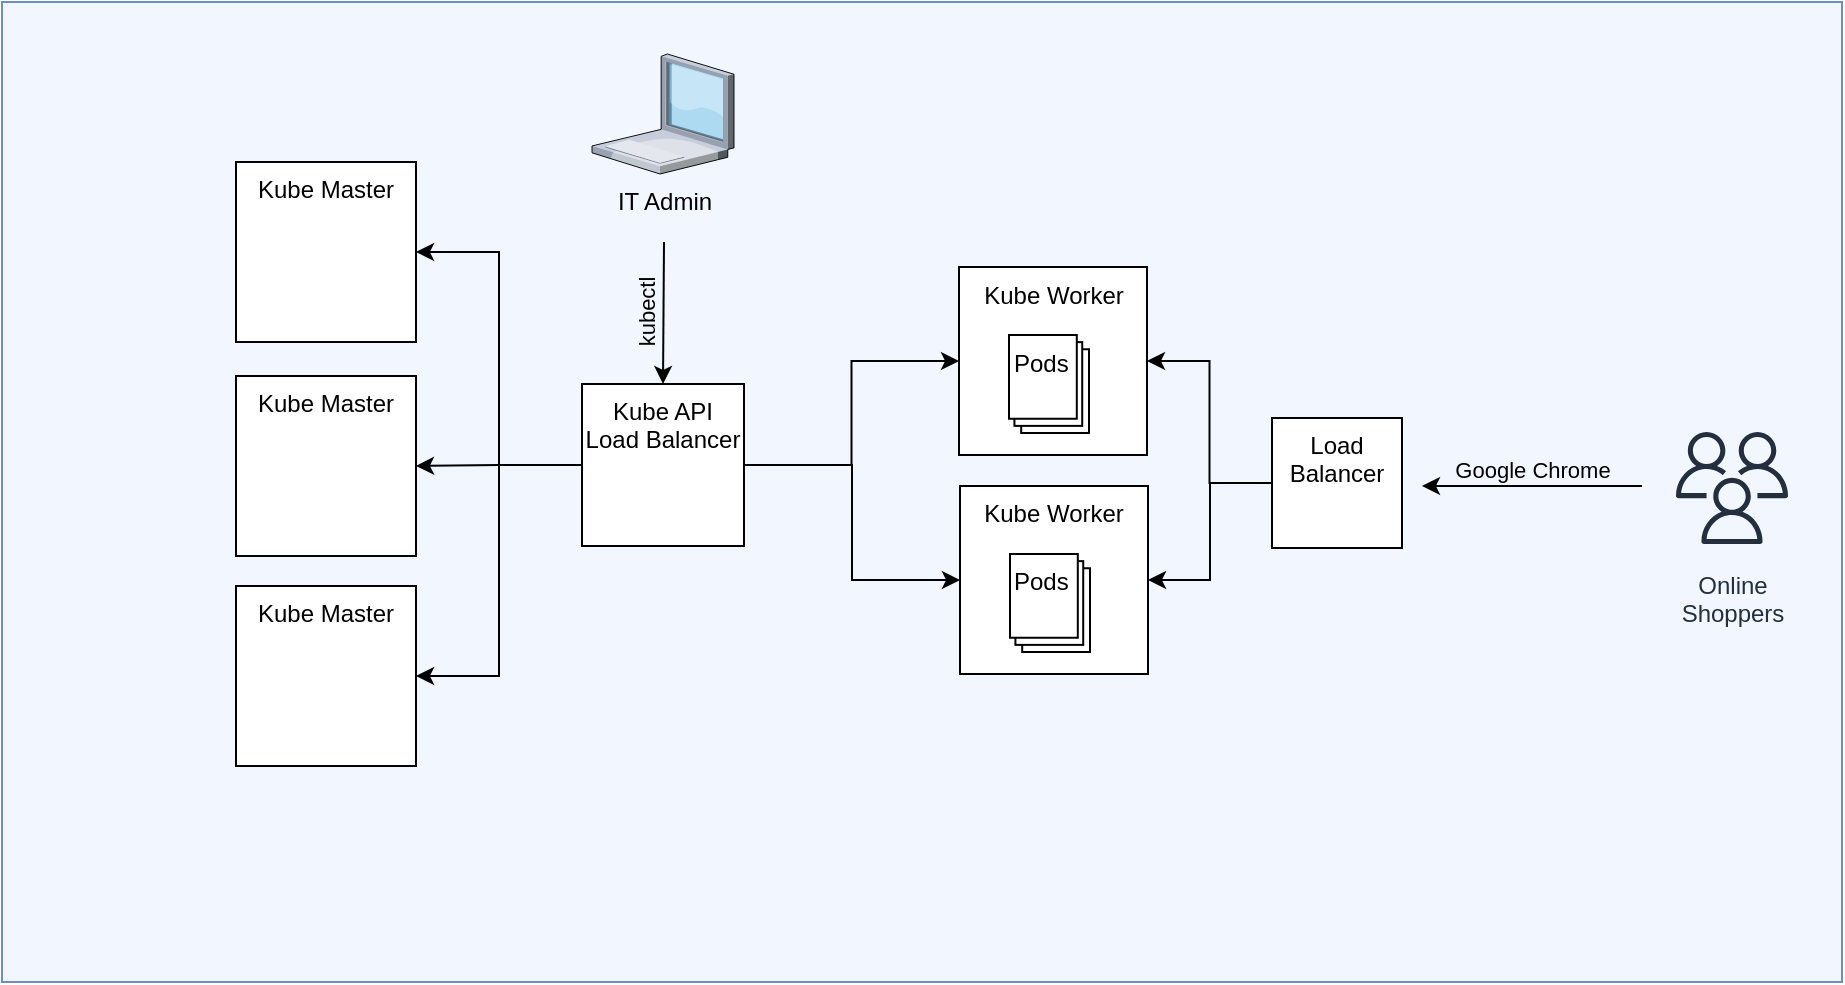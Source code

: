 <mxfile version="10.6.3" type="device"><diagram id="l_sPHhwoRQTKbp3IVFzb" name="Page-1"><mxGraphModel dx="1617" dy="1616" grid="1" gridSize="10" guides="1" tooltips="1" connect="1" arrows="1" fold="1" page="1" pageScale="1" pageWidth="827" pageHeight="1169" math="0" shadow="0"><root><mxCell id="0"/><mxCell id="1" parent="0"/><mxCell id="E7cx3pcYhxLinSa3ICDx-10" value="" style="rounded=0;whiteSpace=wrap;html=1;fillColor=#F2F7FF;strokeColor=#6c8ebf;gradientColor=none;" parent="1" vertex="1"><mxGeometry x="-180" y="-70" width="920" height="490" as="geometry"/></mxCell><mxCell id="vHiWWx-bXbowiHfsLFEH-54" style="edgeStyle=orthogonalEdgeStyle;rounded=0;orthogonalLoop=1;jettySize=auto;html=1;exitX=0;exitY=0.5;exitDx=0;exitDy=0;entryX=1;entryY=0.5;entryDx=0;entryDy=0;" edge="1" parent="1" source="vHiWWx-bXbowiHfsLFEH-1" target="vHiWWx-bXbowiHfsLFEH-7"><mxGeometry relative="1" as="geometry"/></mxCell><mxCell id="vHiWWx-bXbowiHfsLFEH-55" style="edgeStyle=orthogonalEdgeStyle;rounded=0;orthogonalLoop=1;jettySize=auto;html=1;exitX=0;exitY=0.5;exitDx=0;exitDy=0;entryX=1;entryY=0.5;entryDx=0;entryDy=0;" edge="1" parent="1" source="vHiWWx-bXbowiHfsLFEH-1" target="vHiWWx-bXbowiHfsLFEH-46"><mxGeometry relative="1" as="geometry"/></mxCell><mxCell id="vHiWWx-bXbowiHfsLFEH-1" value="Load Balancer&lt;br&gt;" style="whiteSpace=wrap;html=1;aspect=fixed;horizontal=1;verticalAlign=top;" vertex="1" parent="1"><mxGeometry x="455" y="138" width="65" height="65" as="geometry"/></mxCell><mxCell id="E7cx3pcYhxLinSa3ICDx-1" value="IT Admin" style="verticalLabelPosition=bottom;aspect=fixed;html=1;verticalAlign=top;strokeColor=none;align=center;outlineConnect=0;shape=mxgraph.citrix.laptop_1;" parent="1" vertex="1"><mxGeometry x="115" y="-44" width="71" height="60" as="geometry"/></mxCell><mxCell id="E7cx3pcYhxLinSa3ICDx-5" value="Online&lt;br&gt;Shoppers&lt;br&gt;&lt;br&gt;" style="outlineConnect=0;fontColor=#232F3E;gradientColor=none;strokeColor=#232F3E;fillColor=#F2F7FF;dashed=0;verticalLabelPosition=bottom;verticalAlign=top;align=center;html=1;fontSize=12;fontStyle=0;aspect=fixed;shape=mxgraph.aws4.resourceIcon;resIcon=mxgraph.aws4.users;labelBackgroundColor=none;" parent="1" vertex="1"><mxGeometry x="650" y="138" width="70" height="70" as="geometry"/></mxCell><mxCell id="E7cx3pcYhxLinSa3ICDx-9" value="Google Chrome&lt;br&gt;" style="endArrow=classic;html=1;spacingBottom=17;labelBackgroundColor=#F2F7FF;" parent="1" edge="1"><mxGeometry width="50" height="50" relative="1" as="geometry"><mxPoint x="640" y="172" as="sourcePoint"/><mxPoint x="530" y="172" as="targetPoint"/></mxGeometry></mxCell><mxCell id="vHiWWx-bXbowiHfsLFEH-52" style="edgeStyle=orthogonalEdgeStyle;rounded=0;orthogonalLoop=1;jettySize=auto;html=1;exitX=0.5;exitY=0;exitDx=0;exitDy=0;" edge="1" parent="1" source="vHiWWx-bXbowiHfsLFEH-6" target="vHiWWx-bXbowiHfsLFEH-7"><mxGeometry relative="1" as="geometry"/></mxCell><mxCell id="vHiWWx-bXbowiHfsLFEH-53" style="edgeStyle=orthogonalEdgeStyle;rounded=0;orthogonalLoop=1;jettySize=auto;html=1;exitX=0.5;exitY=0;exitDx=0;exitDy=0;entryX=0;entryY=0.5;entryDx=0;entryDy=0;" edge="1" parent="1" source="vHiWWx-bXbowiHfsLFEH-6" target="vHiWWx-bXbowiHfsLFEH-46"><mxGeometry relative="1" as="geometry"/></mxCell><mxCell id="vHiWWx-bXbowiHfsLFEH-72" style="edgeStyle=orthogonalEdgeStyle;rounded=0;orthogonalLoop=1;jettySize=auto;html=1;exitX=0.5;exitY=1;exitDx=0;exitDy=0;entryX=1;entryY=0.5;entryDx=0;entryDy=0;labelBackgroundColor=none;" edge="1" parent="1" source="vHiWWx-bXbowiHfsLFEH-6" target="vHiWWx-bXbowiHfsLFEH-68"><mxGeometry relative="1" as="geometry"/></mxCell><mxCell id="vHiWWx-bXbowiHfsLFEH-73" style="edgeStyle=orthogonalEdgeStyle;rounded=0;orthogonalLoop=1;jettySize=auto;html=1;exitX=0.5;exitY=1;exitDx=0;exitDy=0;entryX=1;entryY=0.5;entryDx=0;entryDy=0;labelBackgroundColor=none;" edge="1" parent="1" source="vHiWWx-bXbowiHfsLFEH-6" target="vHiWWx-bXbowiHfsLFEH-70"><mxGeometry relative="1" as="geometry"/></mxCell><mxCell id="vHiWWx-bXbowiHfsLFEH-74" style="edgeStyle=orthogonalEdgeStyle;rounded=0;orthogonalLoop=1;jettySize=auto;html=1;exitX=0.5;exitY=1;exitDx=0;exitDy=0;entryX=1;entryY=0.5;entryDx=0;entryDy=0;labelBackgroundColor=none;" edge="1" parent="1" source="vHiWWx-bXbowiHfsLFEH-6" target="vHiWWx-bXbowiHfsLFEH-62"><mxGeometry relative="1" as="geometry"/></mxCell><mxCell id="vHiWWx-bXbowiHfsLFEH-6" value="Kube API Load Balancer&lt;br&gt;" style="whiteSpace=wrap;html=1;aspect=fixed;horizontal=1;verticalAlign=top;direction=south;" vertex="1" parent="1"><mxGeometry x="110" y="121" width="81" height="81" as="geometry"/></mxCell><mxCell id="vHiWWx-bXbowiHfsLFEH-33" value="" style="group" vertex="1" connectable="0" parent="1"><mxGeometry x="298.5" y="62.5" width="94" height="94" as="geometry"/></mxCell><mxCell id="vHiWWx-bXbowiHfsLFEH-30" value="" style="group" vertex="1" connectable="0" parent="vHiWWx-bXbowiHfsLFEH-33"><mxGeometry width="94" height="94" as="geometry"/></mxCell><mxCell id="vHiWWx-bXbowiHfsLFEH-27" value="" style="group" vertex="1" connectable="0" parent="vHiWWx-bXbowiHfsLFEH-30"><mxGeometry width="94" height="94" as="geometry"/></mxCell><mxCell id="vHiWWx-bXbowiHfsLFEH-7" value="Kube Worker&lt;br&gt;" style="whiteSpace=wrap;html=1;aspect=fixed;horizontal=1;verticalAlign=top;" vertex="1" parent="vHiWWx-bXbowiHfsLFEH-27"><mxGeometry width="94" height="94" as="geometry"/></mxCell><mxCell id="vHiWWx-bXbowiHfsLFEH-26" value="" style="group" vertex="1" connectable="0" parent="vHiWWx-bXbowiHfsLFEH-27"><mxGeometry x="25" y="34" width="40" height="49" as="geometry"/></mxCell><mxCell id="vHiWWx-bXbowiHfsLFEH-24" value="" style="group" vertex="1" connectable="0" parent="vHiWWx-bXbowiHfsLFEH-26"><mxGeometry width="40" height="49" as="geometry"/></mxCell><mxCell id="vHiWWx-bXbowiHfsLFEH-23" value="Pods&lt;br&gt;" style="rounded=0;whiteSpace=wrap;html=1;align=left;verticalAlign=top;" vertex="1" parent="vHiWWx-bXbowiHfsLFEH-24"><mxGeometry x="6.102" y="7.127" width="33.898" height="41.873" as="geometry"/></mxCell><mxCell id="vHiWWx-bXbowiHfsLFEH-22" value="Pods&lt;br&gt;" style="rounded=0;whiteSpace=wrap;html=1;align=left;verticalAlign=top;" vertex="1" parent="vHiWWx-bXbowiHfsLFEH-24"><mxGeometry x="2.712" y="3.564" width="33.898" height="41.873" as="geometry"/></mxCell><mxCell id="vHiWWx-bXbowiHfsLFEH-21" value="Pods&lt;br&gt;" style="rounded=0;whiteSpace=wrap;html=1;align=left;verticalAlign=top;" vertex="1" parent="vHiWWx-bXbowiHfsLFEH-24"><mxGeometry width="33.898" height="41.873" as="geometry"/></mxCell><mxCell id="vHiWWx-bXbowiHfsLFEH-43" value="" style="group" vertex="1" connectable="0" parent="1"><mxGeometry x="299" y="172" width="94" height="94" as="geometry"/></mxCell><mxCell id="vHiWWx-bXbowiHfsLFEH-44" value="" style="group" vertex="1" connectable="0" parent="vHiWWx-bXbowiHfsLFEH-43"><mxGeometry width="94" height="94" as="geometry"/></mxCell><mxCell id="vHiWWx-bXbowiHfsLFEH-45" value="" style="group" vertex="1" connectable="0" parent="vHiWWx-bXbowiHfsLFEH-44"><mxGeometry width="94" height="94" as="geometry"/></mxCell><mxCell id="vHiWWx-bXbowiHfsLFEH-46" value="Kube Worker&lt;br&gt;" style="whiteSpace=wrap;html=1;aspect=fixed;horizontal=1;verticalAlign=top;" vertex="1" parent="vHiWWx-bXbowiHfsLFEH-45"><mxGeometry width="94" height="94" as="geometry"/></mxCell><mxCell id="vHiWWx-bXbowiHfsLFEH-47" value="" style="group" vertex="1" connectable="0" parent="vHiWWx-bXbowiHfsLFEH-45"><mxGeometry x="25" y="34" width="40" height="49" as="geometry"/></mxCell><mxCell id="vHiWWx-bXbowiHfsLFEH-48" value="" style="group" vertex="1" connectable="0" parent="vHiWWx-bXbowiHfsLFEH-47"><mxGeometry width="40" height="49" as="geometry"/></mxCell><mxCell id="vHiWWx-bXbowiHfsLFEH-49" value="Pods&lt;br&gt;" style="rounded=0;whiteSpace=wrap;html=1;align=left;verticalAlign=top;" vertex="1" parent="vHiWWx-bXbowiHfsLFEH-48"><mxGeometry x="6.102" y="7.127" width="33.898" height="41.873" as="geometry"/></mxCell><mxCell id="vHiWWx-bXbowiHfsLFEH-50" value="Pods&lt;br&gt;" style="rounded=0;whiteSpace=wrap;html=1;align=left;verticalAlign=top;" vertex="1" parent="vHiWWx-bXbowiHfsLFEH-48"><mxGeometry x="2.712" y="3.564" width="33.898" height="41.873" as="geometry"/></mxCell><mxCell id="vHiWWx-bXbowiHfsLFEH-51" value="Pods&lt;br&gt;" style="rounded=0;whiteSpace=wrap;html=1;align=left;verticalAlign=top;" vertex="1" parent="vHiWWx-bXbowiHfsLFEH-48"><mxGeometry width="33.898" height="41.873" as="geometry"/></mxCell><mxCell id="vHiWWx-bXbowiHfsLFEH-58" value="kubectl" style="endArrow=classic;html=1;entryX=0;entryY=0.5;entryDx=0;entryDy=0;verticalAlign=middle;horizontal=0;spacingTop=0;spacingLeft=0;spacingRight=16;labelBackgroundColor=none;" edge="1" parent="1" target="vHiWWx-bXbowiHfsLFEH-6"><mxGeometry width="50" height="50" relative="1" as="geometry"><mxPoint x="151" y="50" as="sourcePoint"/><mxPoint x="151" y="107" as="targetPoint"/></mxGeometry></mxCell><mxCell id="vHiWWx-bXbowiHfsLFEH-61" value="" style="group" vertex="1" connectable="0" parent="1"><mxGeometry x="-110" y="10" width="70" height="71" as="geometry"/></mxCell><mxCell id="vHiWWx-bXbowiHfsLFEH-62" value="Kube Master&lt;br&gt;" style="whiteSpace=wrap;html=1;aspect=fixed;horizontal=1;verticalAlign=top;" vertex="1" parent="1"><mxGeometry x="-63" y="10" width="90" height="90" as="geometry"/></mxCell><mxCell id="vHiWWx-bXbowiHfsLFEH-68" value="Kube Master&lt;br&gt;" style="whiteSpace=wrap;html=1;aspect=fixed;horizontal=1;verticalAlign=top;" vertex="1" parent="1"><mxGeometry x="-63" y="117" width="90" height="90" as="geometry"/></mxCell><mxCell id="vHiWWx-bXbowiHfsLFEH-70" value="Kube Master&lt;br&gt;" style="whiteSpace=wrap;html=1;aspect=fixed;horizontal=1;verticalAlign=top;" vertex="1" parent="1"><mxGeometry x="-63" y="222" width="90" height="90" as="geometry"/></mxCell></root></mxGraphModel></diagram></mxfile>